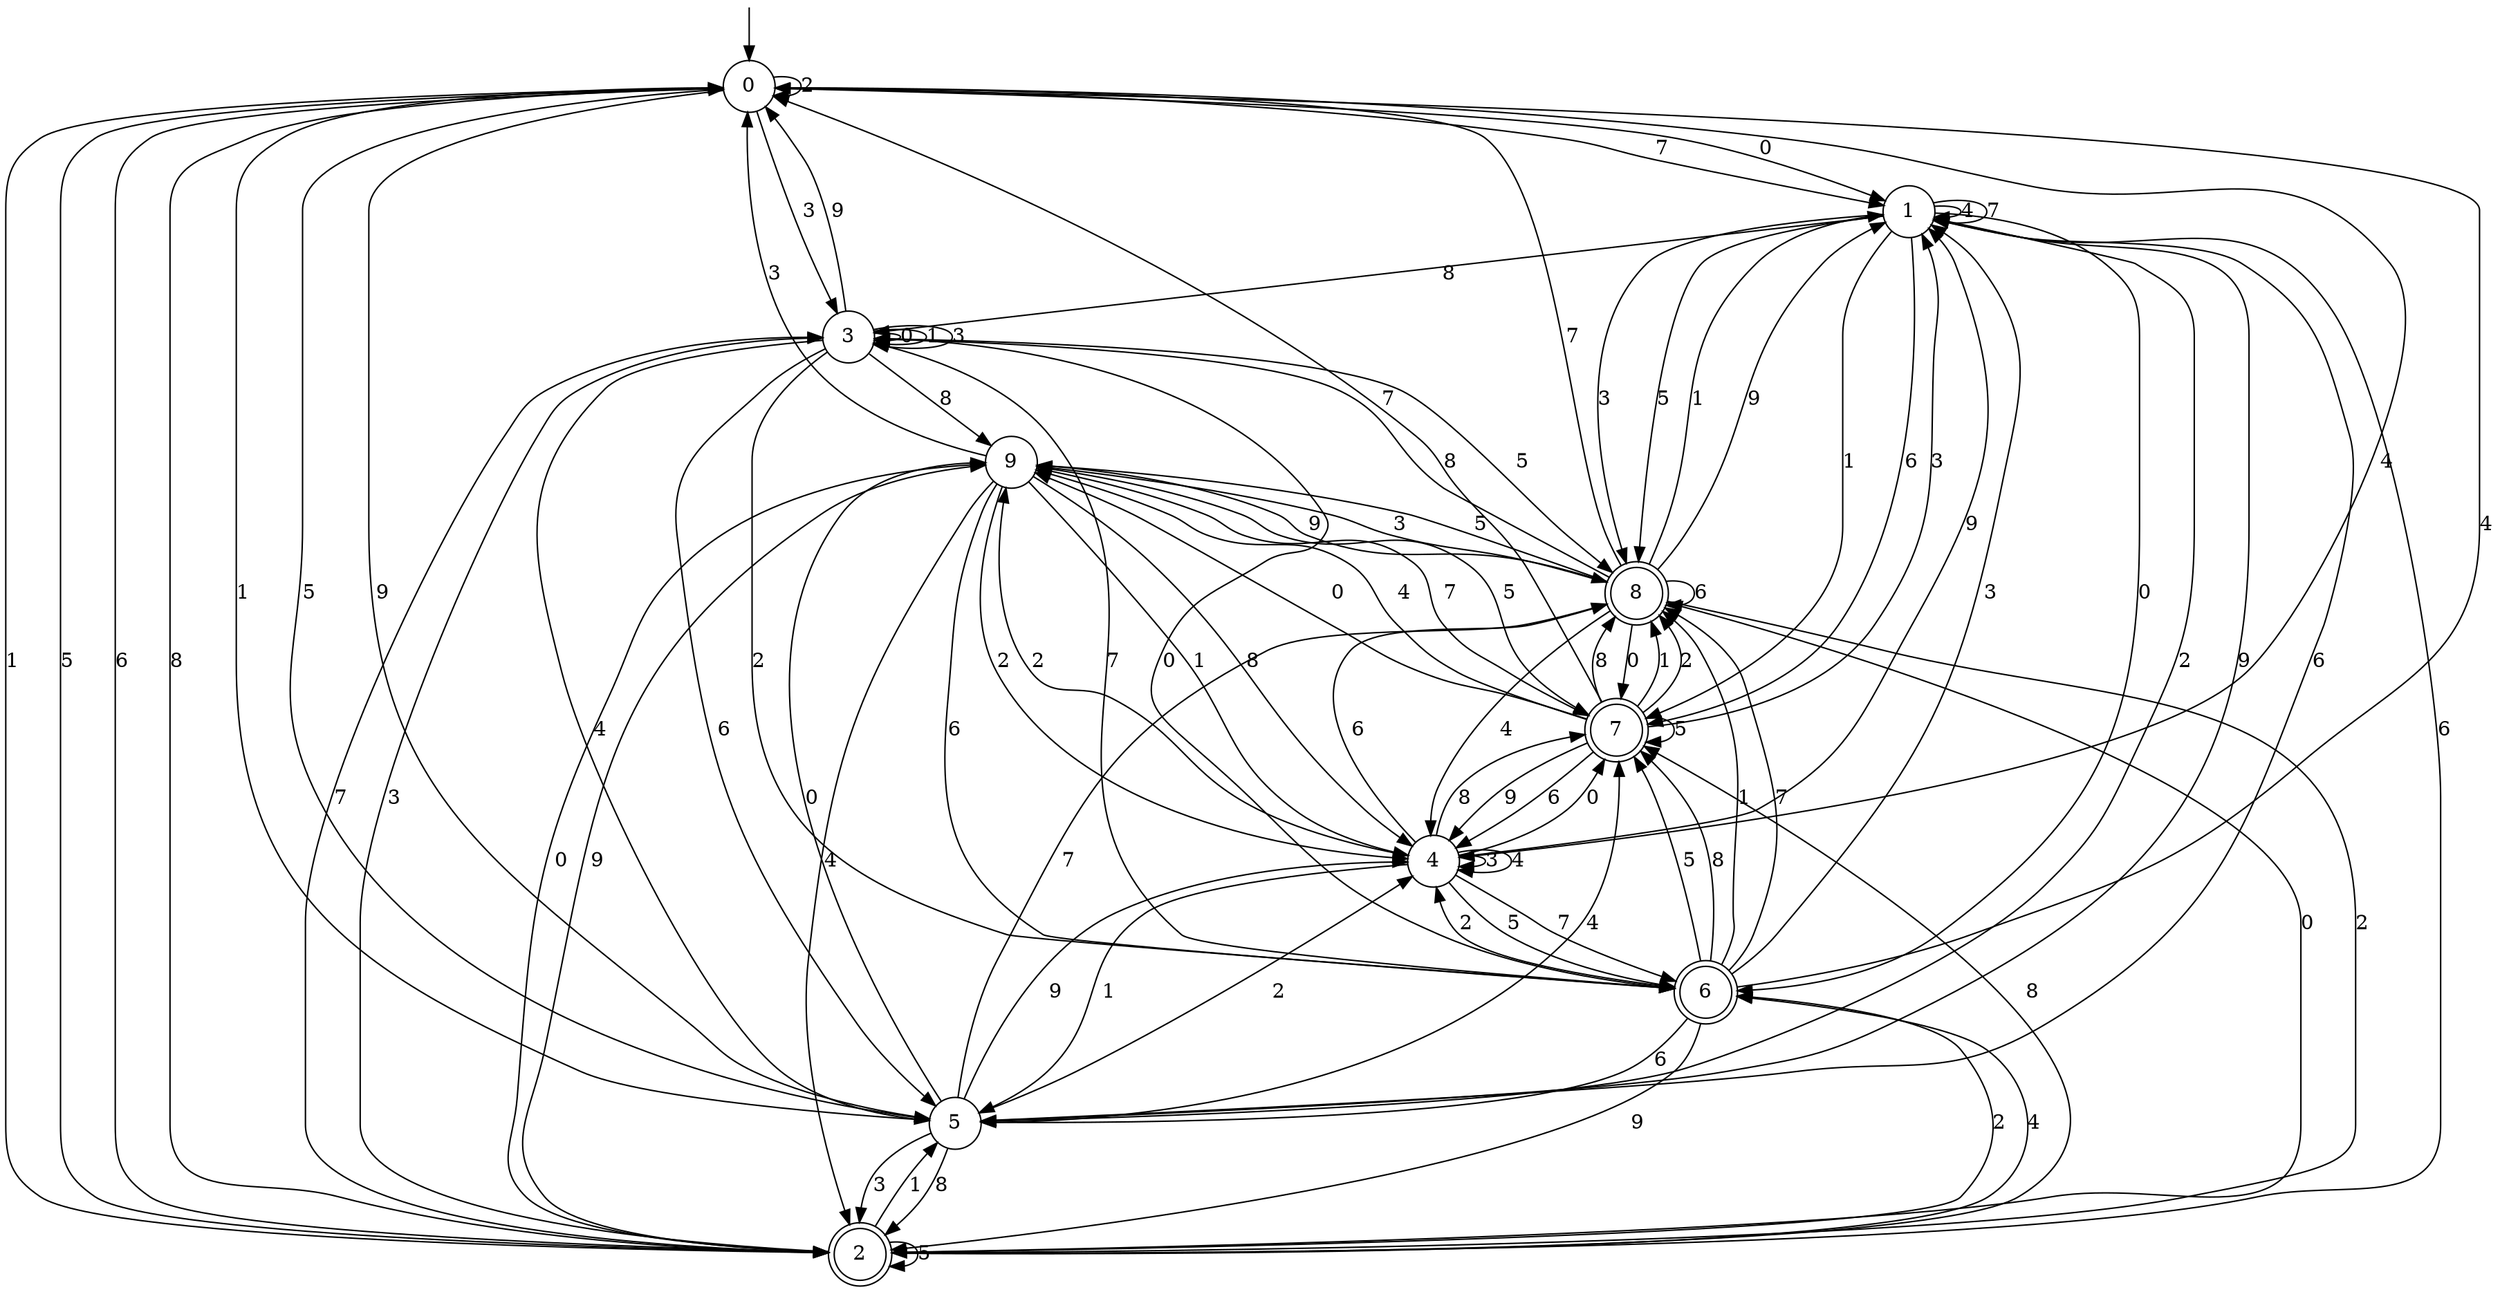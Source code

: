 digraph g {

	s0 [shape="circle" label="0"];
	s1 [shape="circle" label="1"];
	s2 [shape="doublecircle" label="2"];
	s3 [shape="circle" label="3"];
	s4 [shape="circle" label="4"];
	s5 [shape="circle" label="5"];
	s6 [shape="doublecircle" label="6"];
	s7 [shape="doublecircle" label="7"];
	s8 [shape="doublecircle" label="8"];
	s9 [shape="circle" label="9"];
	s0 -> s1 [label="0"];
	s0 -> s2 [label="1"];
	s0 -> s0 [label="2"];
	s0 -> s3 [label="3"];
	s0 -> s4 [label="4"];
	s0 -> s2 [label="5"];
	s0 -> s2 [label="6"];
	s0 -> s1 [label="7"];
	s0 -> s2 [label="8"];
	s0 -> s5 [label="9"];
	s1 -> s6 [label="0"];
	s1 -> s7 [label="1"];
	s1 -> s5 [label="2"];
	s1 -> s8 [label="3"];
	s1 -> s1 [label="4"];
	s1 -> s8 [label="5"];
	s1 -> s7 [label="6"];
	s1 -> s1 [label="7"];
	s1 -> s3 [label="8"];
	s1 -> s5 [label="9"];
	s2 -> s8 [label="0"];
	s2 -> s5 [label="1"];
	s2 -> s6 [label="2"];
	s2 -> s3 [label="3"];
	s2 -> s6 [label="4"];
	s2 -> s2 [label="5"];
	s2 -> s1 [label="6"];
	s2 -> s3 [label="7"];
	s2 -> s7 [label="8"];
	s2 -> s9 [label="9"];
	s3 -> s3 [label="0"];
	s3 -> s3 [label="1"];
	s3 -> s6 [label="2"];
	s3 -> s3 [label="3"];
	s3 -> s5 [label="4"];
	s3 -> s8 [label="5"];
	s3 -> s5 [label="6"];
	s3 -> s6 [label="7"];
	s3 -> s9 [label="8"];
	s3 -> s0 [label="9"];
	s4 -> s7 [label="0"];
	s4 -> s5 [label="1"];
	s4 -> s9 [label="2"];
	s4 -> s4 [label="3"];
	s4 -> s4 [label="4"];
	s4 -> s6 [label="5"];
	s4 -> s8 [label="6"];
	s4 -> s6 [label="7"];
	s4 -> s7 [label="8"];
	s4 -> s1 [label="9"];
	s5 -> s9 [label="0"];
	s5 -> s0 [label="1"];
	s5 -> s4 [label="2"];
	s5 -> s2 [label="3"];
	s5 -> s7 [label="4"];
	s5 -> s0 [label="5"];
	s5 -> s1 [label="6"];
	s5 -> s8 [label="7"];
	s5 -> s2 [label="8"];
	s5 -> s4 [label="9"];
	s6 -> s3 [label="0"];
	s6 -> s8 [label="1"];
	s6 -> s4 [label="2"];
	s6 -> s1 [label="3"];
	s6 -> s0 [label="4"];
	s6 -> s7 [label="5"];
	s6 -> s5 [label="6"];
	s6 -> s8 [label="7"];
	s6 -> s7 [label="8"];
	s6 -> s2 [label="9"];
	s7 -> s9 [label="0"];
	s7 -> s8 [label="1"];
	s7 -> s8 [label="2"];
	s7 -> s1 [label="3"];
	s7 -> s9 [label="4"];
	s7 -> s7 [label="5"];
	s7 -> s4 [label="6"];
	s7 -> s0 [label="7"];
	s7 -> s8 [label="8"];
	s7 -> s4 [label="9"];
	s8 -> s7 [label="0"];
	s8 -> s1 [label="1"];
	s8 -> s2 [label="2"];
	s8 -> s9 [label="3"];
	s8 -> s4 [label="4"];
	s8 -> s9 [label="5"];
	s8 -> s8 [label="6"];
	s8 -> s0 [label="7"];
	s8 -> s3 [label="8"];
	s8 -> s1 [label="9"];
	s9 -> s2 [label="0"];
	s9 -> s4 [label="1"];
	s9 -> s4 [label="2"];
	s9 -> s0 [label="3"];
	s9 -> s2 [label="4"];
	s9 -> s7 [label="5"];
	s9 -> s6 [label="6"];
	s9 -> s7 [label="7"];
	s9 -> s4 [label="8"];
	s9 -> s8 [label="9"];

__start0 [label="" shape="none" width="0" height="0"];
__start0 -> s0;

}
